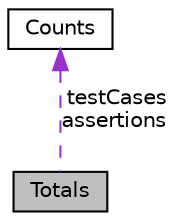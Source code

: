 digraph "Totals"
{
  edge [fontname="Helvetica",fontsize="10",labelfontname="Helvetica",labelfontsize="10"];
  node [fontname="Helvetica",fontsize="10",shape=record];
  Node1 [label="Totals",height=0.2,width=0.4,color="black", fillcolor="grey75", style="filled", fontcolor="black"];
  Node2 -> Node1 [dir="back",color="darkorchid3",fontsize="10",style="dashed",label=" testCases\nassertions" ,fontname="Helvetica"];
  Node2 [label="Counts",height=0.2,width=0.4,color="black", fillcolor="white", style="filled",URL="$structCatch_1_1Counts.html"];
}
